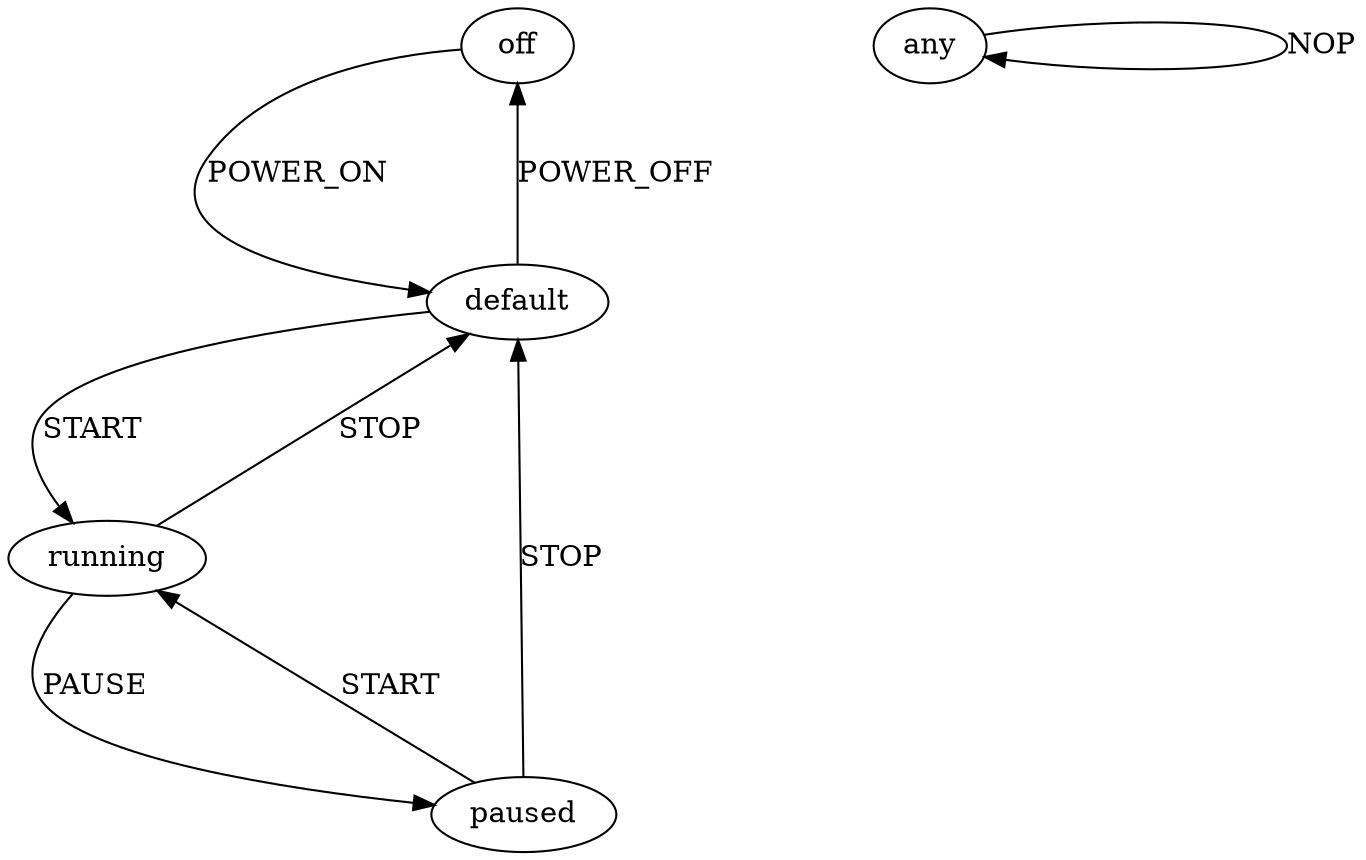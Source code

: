 digraph G
{
    /* Settings */
    ranksep = 1;
    nodesep = 2;

    /* Nodes */
    off;        // state_0
    default;    // state_1
    running;    // state_2
    paused;     // state_3
    any;        // -- any state

    /* Edges/Triggers */
    off -> default [label=POWER_ON]
    
    default -> off [label=POWER_OFF]
    default -> running [label=START]
    
    running -> paused [label=PAUSE]
    running -> default [label=STOP]
    
    paused -> running [label=START]
    paused -> default [label=STOP]

    any -> any [label=NOP, nodesep=1]
}
